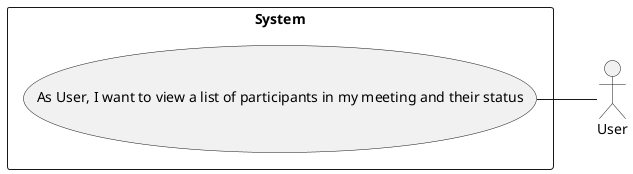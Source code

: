 @startuml
left to right direction
skinparam packageStyle rectangle
actor User

rectangle "System" {
    (As User, I want to view a list of participants in my meeting and their status) -- User
}
@enduml